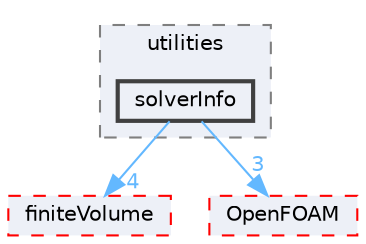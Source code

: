 digraph "src/functionObjects/utilities/solverInfo"
{
 // LATEX_PDF_SIZE
  bgcolor="transparent";
  edge [fontname=Helvetica,fontsize=10,labelfontname=Helvetica,labelfontsize=10];
  node [fontname=Helvetica,fontsize=10,shape=box,height=0.2,width=0.4];
  compound=true
  subgraph clusterdir_f7452075bcc4ab0cc3fc3ac03be416ce {
    graph [ bgcolor="#edf0f7", pencolor="grey50", label="utilities", fontname=Helvetica,fontsize=10 style="filled,dashed", URL="dir_f7452075bcc4ab0cc3fc3ac03be416ce.html",tooltip=""]
  dir_0d76f68521434d60b8865165b14d7429 [label="solverInfo", fillcolor="#edf0f7", color="grey25", style="filled,bold", URL="dir_0d76f68521434d60b8865165b14d7429.html",tooltip=""];
  }
  dir_9bd15774b555cf7259a6fa18f99fe99b [label="finiteVolume", fillcolor="#edf0f7", color="red", style="filled,dashed", URL="dir_9bd15774b555cf7259a6fa18f99fe99b.html",tooltip=""];
  dir_c5473ff19b20e6ec4dfe5c310b3778a8 [label="OpenFOAM", fillcolor="#edf0f7", color="red", style="filled,dashed", URL="dir_c5473ff19b20e6ec4dfe5c310b3778a8.html",tooltip=""];
  dir_0d76f68521434d60b8865165b14d7429->dir_9bd15774b555cf7259a6fa18f99fe99b [headlabel="4", labeldistance=1.5 headhref="dir_003653_001387.html" href="dir_003653_001387.html" color="steelblue1" fontcolor="steelblue1"];
  dir_0d76f68521434d60b8865165b14d7429->dir_c5473ff19b20e6ec4dfe5c310b3778a8 [headlabel="3", labeldistance=1.5 headhref="dir_003653_002695.html" href="dir_003653_002695.html" color="steelblue1" fontcolor="steelblue1"];
}
